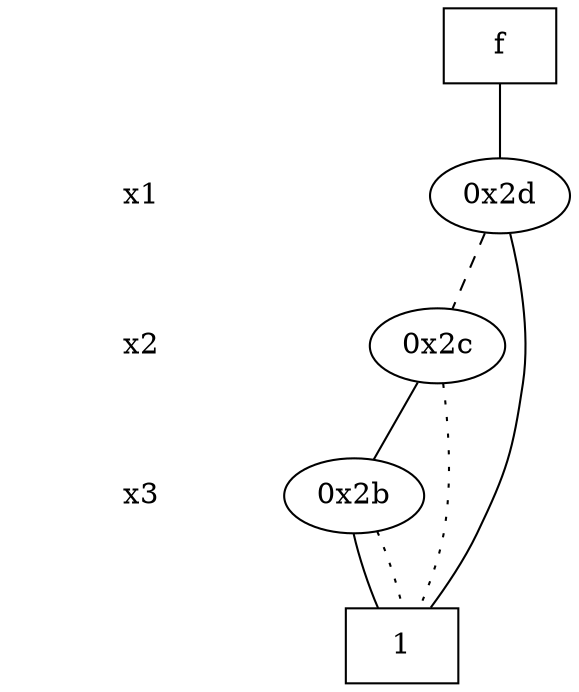 digraph "DD" {
size = "7.5,10"
center = true;
edge [dir = none];
{ node [shape = plaintext];
  edge [style = invis];
  "CONST NODES" [style = invis];
" x1 " -> " x2 " -> " x3 " -> "CONST NODES"; 
}
{ rank = same; node [shape = box]; edge [style = invis];
"  f  "; }
{ rank = same; " x1 ";
"0x2d";
}
{ rank = same; " x2 ";
"0x2c";
}
{ rank = same; " x3 ";
"0x2b";
}
{ rank = same; "CONST NODES";
{ node [shape = box]; "0x25";
}
}
"  f  " -> "0x2d" [style = solid];
"0x2d" -> "0x25";
"0x2d" -> "0x2c" [style = dashed];
"0x2c" -> "0x2b";
"0x2c" -> "0x25" [style = dotted];
"0x2b" -> "0x25";
"0x2b" -> "0x25" [style = dotted];
"0x25" [label = "1"];
}
